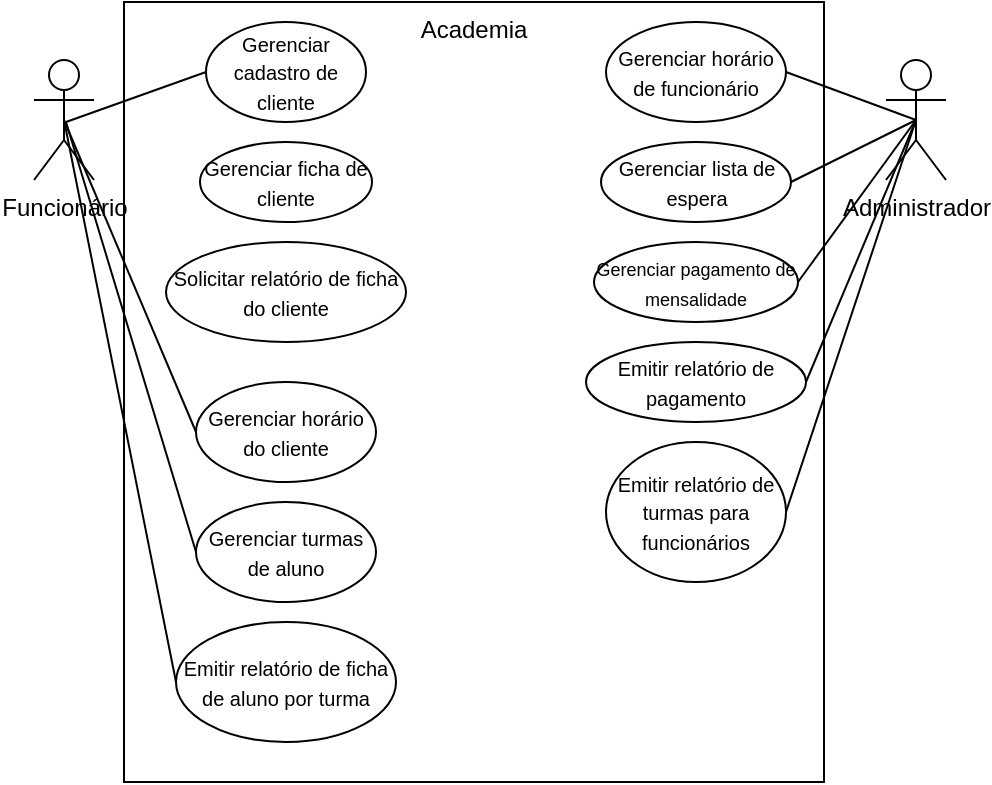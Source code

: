 <mxfile version="24.8.3">
  <diagram name="Página-1" id="F3T02Rne6D91PIZTtT2a">
    <mxGraphModel dx="1134" dy="1761" grid="1" gridSize="10" guides="1" tooltips="1" connect="1" arrows="1" fold="1" page="1" pageScale="1" pageWidth="827" pageHeight="1169" math="0" shadow="0">
      <root>
        <mxCell id="0" />
        <mxCell id="1" parent="0" />
        <mxCell id="RO23sIAU-HALjPvH9hgH-1" value="" style="rounded=0;whiteSpace=wrap;html=1;" parent="1" vertex="1">
          <mxGeometry x="239" y="-50" width="350" height="390" as="geometry" />
        </mxCell>
        <mxCell id="RO23sIAU-HALjPvH9hgH-2" value="&lt;div&gt;Administrador&lt;/div&gt;&lt;div&gt;&lt;br&gt;&lt;/div&gt;" style="shape=umlActor;verticalLabelPosition=bottom;verticalAlign=top;html=1;outlineConnect=0;" parent="1" vertex="1">
          <mxGeometry x="620" y="-21" width="30" height="60" as="geometry" />
        </mxCell>
        <mxCell id="RO23sIAU-HALjPvH9hgH-11" value="&lt;div&gt;Funcionário&lt;/div&gt;&lt;div&gt;&lt;br&gt;&lt;/div&gt;" style="shape=umlActor;verticalLabelPosition=bottom;verticalAlign=top;html=1;outlineConnect=0;" parent="1" vertex="1">
          <mxGeometry x="194" y="-21" width="30" height="60" as="geometry" />
        </mxCell>
        <mxCell id="RO23sIAU-HALjPvH9hgH-13" value="Academia" style="text;html=1;align=center;verticalAlign=middle;whiteSpace=wrap;rounded=0;" parent="1" vertex="1">
          <mxGeometry x="384" y="-51" width="60" height="30" as="geometry" />
        </mxCell>
        <mxCell id="RO23sIAU-HALjPvH9hgH-14" value="&lt;font style=&quot;font-size: 10px;&quot;&gt;Gerenciar cadastro de cliente&lt;/font&gt;" style="ellipse;whiteSpace=wrap;html=1;" parent="1" vertex="1">
          <mxGeometry x="280" y="-40" width="80" height="50" as="geometry" />
        </mxCell>
        <mxCell id="RO23sIAU-HALjPvH9hgH-19" value="&lt;font size=&quot;1&quot;&gt;Gerenciar horário de funcionário&lt;/font&gt;" style="ellipse;whiteSpace=wrap;html=1;" parent="1" vertex="1">
          <mxGeometry x="480" y="-40" width="90" height="50" as="geometry" />
        </mxCell>
        <mxCell id="RO23sIAU-HALjPvH9hgH-20" value="&lt;font style=&quot;font-size: 10px;&quot;&gt;Gerenciar horário do cliente&lt;br&gt;&lt;/font&gt;" style="ellipse;whiteSpace=wrap;html=1;" parent="1" vertex="1">
          <mxGeometry x="275" y="140" width="90" height="50" as="geometry" />
        </mxCell>
        <mxCell id="RO23sIAU-HALjPvH9hgH-22" value="&lt;font style=&quot;font-size: 10px;&quot;&gt;Gerenciar turmas de aluno&lt;br&gt;&lt;/font&gt;" style="ellipse;whiteSpace=wrap;html=1;" parent="1" vertex="1">
          <mxGeometry x="275" y="200" width="90" height="50" as="geometry" />
        </mxCell>
        <mxCell id="RO23sIAU-HALjPvH9hgH-26" value="&lt;font style=&quot;font-size: 10px;&quot;&gt;Emitir relatório de ficha de aluno por turma&lt;br&gt;&lt;/font&gt;" style="ellipse;whiteSpace=wrap;html=1;" parent="1" vertex="1">
          <mxGeometry x="265" y="260" width="110" height="60" as="geometry" />
        </mxCell>
        <mxCell id="RO23sIAU-HALjPvH9hgH-29" value="&lt;font style=&quot;font-size: 10px;&quot;&gt;Emitir relatório de turmas para funcionários&lt;br&gt;&lt;/font&gt;" style="ellipse;whiteSpace=wrap;html=1;" parent="1" vertex="1">
          <mxGeometry x="480" y="170" width="90" height="70" as="geometry" />
        </mxCell>
        <mxCell id="RO23sIAU-HALjPvH9hgH-34" value="" style="endArrow=none;html=1;rounded=0;entryX=0;entryY=0.5;entryDx=0;entryDy=0;exitX=0.5;exitY=0.5;exitDx=0;exitDy=0;exitPerimeter=0;" parent="1" source="RO23sIAU-HALjPvH9hgH-11" target="RO23sIAU-HALjPvH9hgH-20" edge="1">
          <mxGeometry width="50" height="50" relative="1" as="geometry">
            <mxPoint x="220" y="20" as="sourcePoint" />
            <mxPoint x="290" y="45" as="targetPoint" />
          </mxGeometry>
        </mxCell>
        <mxCell id="RO23sIAU-HALjPvH9hgH-35" value="" style="endArrow=none;html=1;rounded=0;entryX=0;entryY=0.5;entryDx=0;entryDy=0;" parent="1" target="RO23sIAU-HALjPvH9hgH-22" edge="1">
          <mxGeometry width="50" height="50" relative="1" as="geometry">
            <mxPoint x="210" y="10" as="sourcePoint" />
            <mxPoint x="260" y="-40" as="targetPoint" />
          </mxGeometry>
        </mxCell>
        <mxCell id="RO23sIAU-HALjPvH9hgH-36" value="" style="endArrow=none;html=1;rounded=0;exitX=0.5;exitY=0.5;exitDx=0;exitDy=0;exitPerimeter=0;entryX=0;entryY=0.5;entryDx=0;entryDy=0;" parent="1" source="RO23sIAU-HALjPvH9hgH-11" target="RO23sIAU-HALjPvH9hgH-26" edge="1">
          <mxGeometry width="50" height="50" relative="1" as="geometry">
            <mxPoint x="210" y="20" as="sourcePoint" />
            <mxPoint x="260" y="-30" as="targetPoint" />
          </mxGeometry>
        </mxCell>
        <mxCell id="RO23sIAU-HALjPvH9hgH-37" value="" style="endArrow=none;html=1;rounded=0;entryX=0.5;entryY=0.5;entryDx=0;entryDy=0;entryPerimeter=0;exitX=1;exitY=0.5;exitDx=0;exitDy=0;" parent="1" source="RO23sIAU-HALjPvH9hgH-19" target="RO23sIAU-HALjPvH9hgH-2" edge="1">
          <mxGeometry width="50" height="50" relative="1" as="geometry">
            <mxPoint x="600" y="60" as="sourcePoint" />
            <mxPoint x="650" y="10" as="targetPoint" />
          </mxGeometry>
        </mxCell>
        <mxCell id="RO23sIAU-HALjPvH9hgH-41" value="" style="endArrow=none;html=1;rounded=0;exitX=1;exitY=0.5;exitDx=0;exitDy=0;entryX=0.5;entryY=0.5;entryDx=0;entryDy=0;entryPerimeter=0;" parent="1" target="RO23sIAU-HALjPvH9hgH-2" edge="1" source="RO23sIAU-HALjPvH9hgH-29">
          <mxGeometry width="50" height="50" relative="1" as="geometry">
            <mxPoint x="580" y="170" as="sourcePoint" />
            <mxPoint x="645" y="265" as="targetPoint" />
          </mxGeometry>
        </mxCell>
        <mxCell id="eAnpDHlUagr_-u3fIIRH-1" value="" style="endArrow=none;html=1;rounded=0;entryX=0;entryY=0.5;entryDx=0;entryDy=0;" parent="1" target="RO23sIAU-HALjPvH9hgH-14" edge="1">
          <mxGeometry width="50" height="50" relative="1" as="geometry">
            <mxPoint x="210" y="10" as="sourcePoint" />
            <mxPoint x="260" y="-40" as="targetPoint" />
          </mxGeometry>
        </mxCell>
        <mxCell id="915Zx9Ugsd0HIO83rMv1-1" value="&lt;font style=&quot;font-size: 10px;&quot;&gt;Gerenciar ficha de cliente&lt;/font&gt;" style="ellipse;whiteSpace=wrap;html=1;" vertex="1" parent="1">
          <mxGeometry x="277" y="20" width="86" height="40" as="geometry" />
        </mxCell>
        <mxCell id="915Zx9Ugsd0HIO83rMv1-2" value="&lt;font style=&quot;font-size: 10px;&quot;&gt;Solicitar relatório de ficha do cliente&lt;/font&gt;" style="ellipse;whiteSpace=wrap;html=1;" vertex="1" parent="1">
          <mxGeometry x="260" y="70" width="120" height="50" as="geometry" />
        </mxCell>
        <mxCell id="915Zx9Ugsd0HIO83rMv1-3" value="&lt;font style=&quot;font-size: 10px;&quot;&gt;Gerenciar lista de espera&lt;/font&gt;" style="ellipse;whiteSpace=wrap;html=1;" vertex="1" parent="1">
          <mxGeometry x="477.5" y="20" width="95" height="40" as="geometry" />
        </mxCell>
        <mxCell id="915Zx9Ugsd0HIO83rMv1-4" value="&lt;font style=&quot;font-size: 9px;&quot;&gt;Gerenciar pagamento de mensalidade&lt;/font&gt;" style="ellipse;whiteSpace=wrap;html=1;" vertex="1" parent="1">
          <mxGeometry x="474" y="70" width="102" height="40" as="geometry" />
        </mxCell>
        <mxCell id="915Zx9Ugsd0HIO83rMv1-5" value="&lt;font style=&quot;font-size: 10px;&quot;&gt;Emitir relatório de pagamento&lt;/font&gt;" style="ellipse;whiteSpace=wrap;html=1;" vertex="1" parent="1">
          <mxGeometry x="470" y="120" width="110" height="40" as="geometry" />
        </mxCell>
        <mxCell id="915Zx9Ugsd0HIO83rMv1-6" value="" style="endArrow=none;html=1;rounded=0;entryX=0.5;entryY=0.5;entryDx=0;entryDy=0;entryPerimeter=0;exitX=1;exitY=0.5;exitDx=0;exitDy=0;" edge="1" parent="1" source="915Zx9Ugsd0HIO83rMv1-3" target="RO23sIAU-HALjPvH9hgH-2">
          <mxGeometry width="50" height="50" relative="1" as="geometry">
            <mxPoint x="690" y="260" as="sourcePoint" />
            <mxPoint x="740" y="210" as="targetPoint" />
          </mxGeometry>
        </mxCell>
        <mxCell id="915Zx9Ugsd0HIO83rMv1-7" value="" style="endArrow=none;html=1;rounded=0;entryX=0.5;entryY=0.5;entryDx=0;entryDy=0;entryPerimeter=0;exitX=1;exitY=0.5;exitDx=0;exitDy=0;" edge="1" parent="1" source="915Zx9Ugsd0HIO83rMv1-4" target="RO23sIAU-HALjPvH9hgH-2">
          <mxGeometry width="50" height="50" relative="1" as="geometry">
            <mxPoint x="680" y="300" as="sourcePoint" />
            <mxPoint x="730" y="250" as="targetPoint" />
          </mxGeometry>
        </mxCell>
        <mxCell id="915Zx9Ugsd0HIO83rMv1-8" value="" style="endArrow=none;html=1;rounded=0;entryX=0.5;entryY=0.5;entryDx=0;entryDy=0;entryPerimeter=0;exitX=1;exitY=0.5;exitDx=0;exitDy=0;" edge="1" parent="1" source="915Zx9Ugsd0HIO83rMv1-5" target="RO23sIAU-HALjPvH9hgH-2">
          <mxGeometry width="50" height="50" relative="1" as="geometry">
            <mxPoint x="680" y="320" as="sourcePoint" />
            <mxPoint x="730" y="270" as="targetPoint" />
          </mxGeometry>
        </mxCell>
      </root>
    </mxGraphModel>
  </diagram>
</mxfile>
